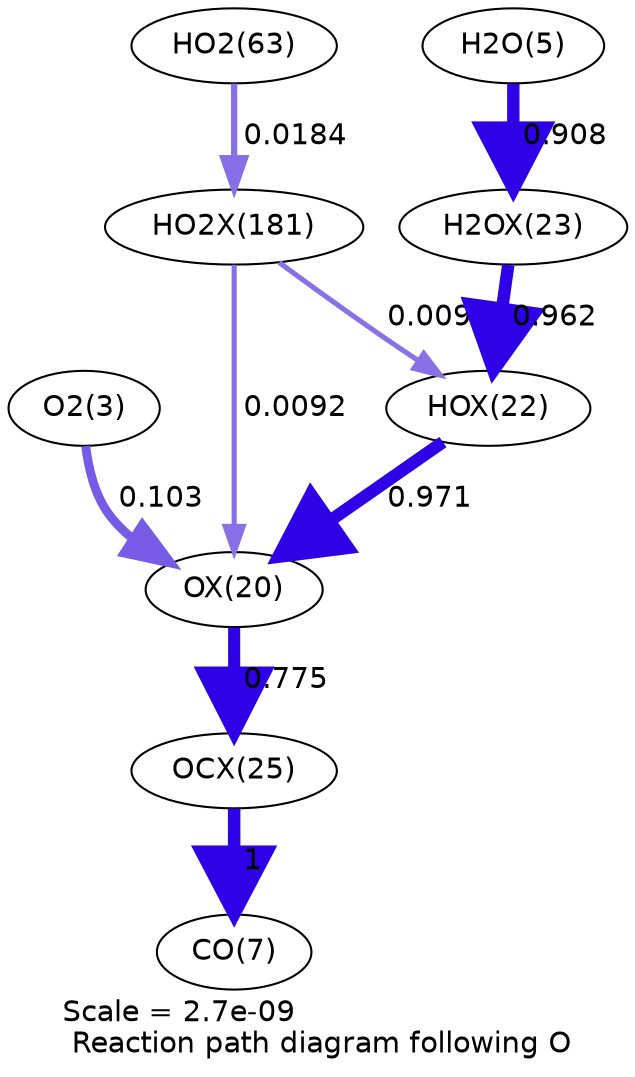 digraph reaction_paths {
center=1;
s5 -> s26[fontname="Helvetica", penwidth=4.28, arrowsize=2.14, color="0.7, 0.603, 0.9"
, label=" 0.103"];
s28 -> s26[fontname="Helvetica", penwidth=5.98, arrowsize=2.99, color="0.7, 1.47, 0.9"
, label=" 0.971"];
s26 -> s31[fontname="Helvetica", penwidth=5.81, arrowsize=2.9, color="0.7, 1.28, 0.9"
, label=" 0.775"];
s40 -> s26[fontname="Helvetica", penwidth=2.46, arrowsize=1.23, color="0.7, 0.509, 0.9"
, label=" 0.0092"];
s40 -> s28[fontname="Helvetica", penwidth=2.46, arrowsize=1.23, color="0.7, 0.509, 0.9"
, label=" 0.0092"];
s29 -> s28[fontname="Helvetica", penwidth=5.97, arrowsize=2.99, color="0.7, 1.46, 0.9"
, label=" 0.962"];
s7 -> s29[fontname="Helvetica", penwidth=5.93, arrowsize=2.96, color="0.7, 1.41, 0.9"
, label=" 0.908"];
s31 -> s9[fontname="Helvetica", penwidth=6, arrowsize=3, color="0.7, 1.5, 0.9"
, label=" 1"];
s21 -> s40[fontname="Helvetica", penwidth=2.98, arrowsize=1.49, color="0.7, 0.518, 0.9"
, label=" 0.0184"];
s5 [ fontname="Helvetica", label="O2(3)"];
s7 [ fontname="Helvetica", label="H2O(5)"];
s9 [ fontname="Helvetica", label="CO(7)"];
s21 [ fontname="Helvetica", label="HO2(63)"];
s26 [ fontname="Helvetica", label="OX(20)"];
s28 [ fontname="Helvetica", label="HOX(22)"];
s29 [ fontname="Helvetica", label="H2OX(23)"];
s31 [ fontname="Helvetica", label="OCX(25)"];
s40 [ fontname="Helvetica", label="HO2X(181)"];
 label = "Scale = 2.7e-09\l Reaction path diagram following O";
 fontname = "Helvetica";
}

